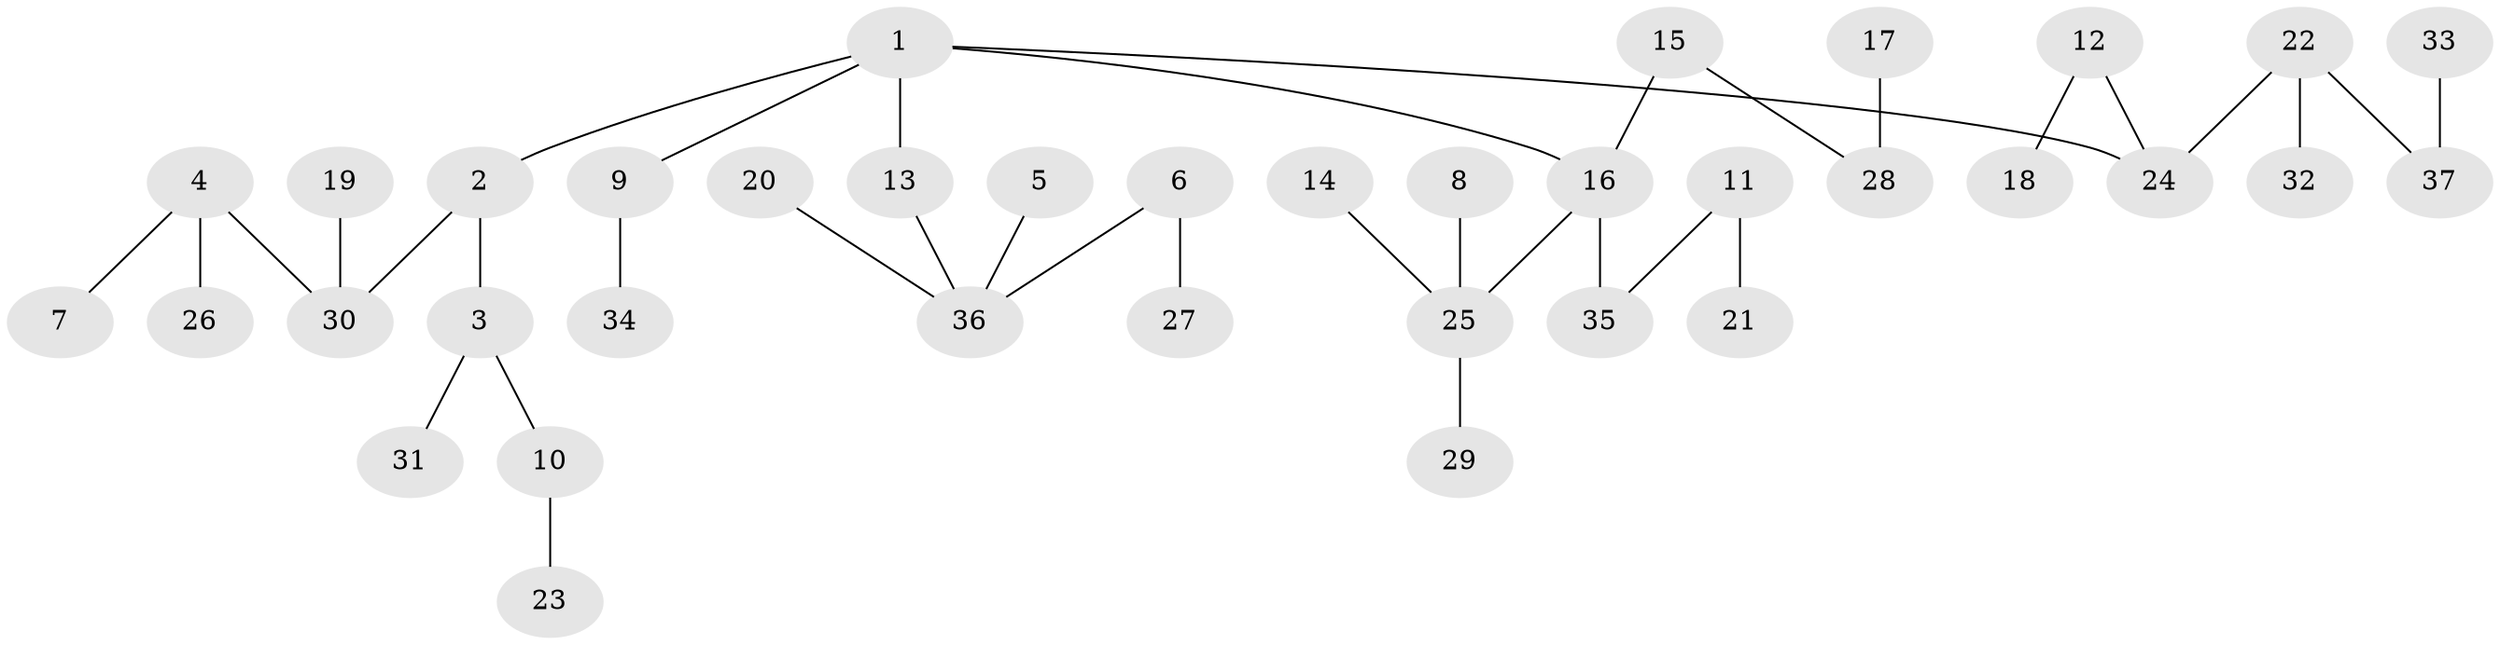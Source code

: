 // original degree distribution, {5: 0.04054054054054054, 3: 0.17567567567567569, 6: 0.02702702702702703, 1: 0.5405405405405406, 4: 0.05405405405405406, 2: 0.16216216216216217}
// Generated by graph-tools (version 1.1) at 2025/02/03/09/25 03:02:19]
// undirected, 37 vertices, 36 edges
graph export_dot {
graph [start="1"]
  node [color=gray90,style=filled];
  1;
  2;
  3;
  4;
  5;
  6;
  7;
  8;
  9;
  10;
  11;
  12;
  13;
  14;
  15;
  16;
  17;
  18;
  19;
  20;
  21;
  22;
  23;
  24;
  25;
  26;
  27;
  28;
  29;
  30;
  31;
  32;
  33;
  34;
  35;
  36;
  37;
  1 -- 2 [weight=1.0];
  1 -- 9 [weight=1.0];
  1 -- 13 [weight=1.0];
  1 -- 16 [weight=1.0];
  1 -- 24 [weight=1.0];
  2 -- 3 [weight=1.0];
  2 -- 30 [weight=1.0];
  3 -- 10 [weight=1.0];
  3 -- 31 [weight=1.0];
  4 -- 7 [weight=1.0];
  4 -- 26 [weight=1.0];
  4 -- 30 [weight=1.0];
  5 -- 36 [weight=1.0];
  6 -- 27 [weight=1.0];
  6 -- 36 [weight=1.0];
  8 -- 25 [weight=1.0];
  9 -- 34 [weight=1.0];
  10 -- 23 [weight=1.0];
  11 -- 21 [weight=1.0];
  11 -- 35 [weight=1.0];
  12 -- 18 [weight=1.0];
  12 -- 24 [weight=1.0];
  13 -- 36 [weight=1.0];
  14 -- 25 [weight=1.0];
  15 -- 16 [weight=1.0];
  15 -- 28 [weight=1.0];
  16 -- 25 [weight=1.0];
  16 -- 35 [weight=1.0];
  17 -- 28 [weight=1.0];
  19 -- 30 [weight=1.0];
  20 -- 36 [weight=1.0];
  22 -- 24 [weight=1.0];
  22 -- 32 [weight=1.0];
  22 -- 37 [weight=1.0];
  25 -- 29 [weight=1.0];
  33 -- 37 [weight=1.0];
}
